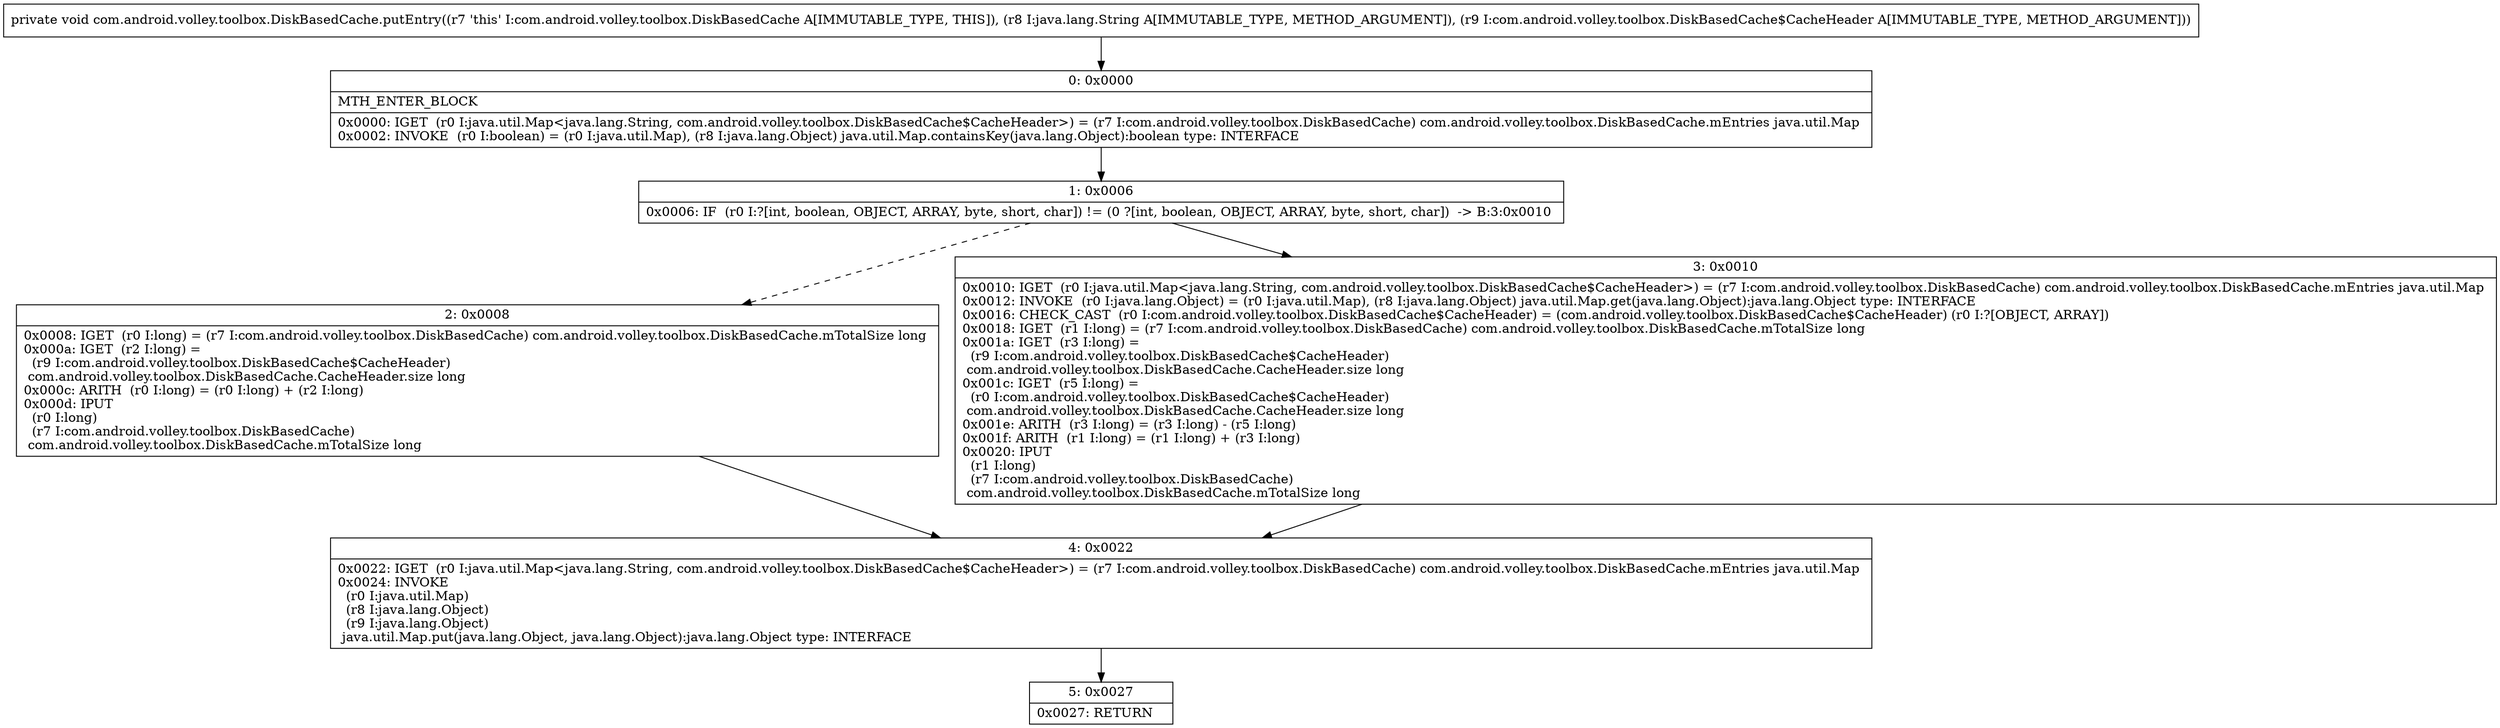 digraph "CFG forcom.android.volley.toolbox.DiskBasedCache.putEntry(Ljava\/lang\/String;Lcom\/android\/volley\/toolbox\/DiskBasedCache$CacheHeader;)V" {
Node_0 [shape=record,label="{0\:\ 0x0000|MTH_ENTER_BLOCK\l|0x0000: IGET  (r0 I:java.util.Map\<java.lang.String, com.android.volley.toolbox.DiskBasedCache$CacheHeader\>) = (r7 I:com.android.volley.toolbox.DiskBasedCache) com.android.volley.toolbox.DiskBasedCache.mEntries java.util.Map \l0x0002: INVOKE  (r0 I:boolean) = (r0 I:java.util.Map), (r8 I:java.lang.Object) java.util.Map.containsKey(java.lang.Object):boolean type: INTERFACE \l}"];
Node_1 [shape=record,label="{1\:\ 0x0006|0x0006: IF  (r0 I:?[int, boolean, OBJECT, ARRAY, byte, short, char]) != (0 ?[int, boolean, OBJECT, ARRAY, byte, short, char])  \-\> B:3:0x0010 \l}"];
Node_2 [shape=record,label="{2\:\ 0x0008|0x0008: IGET  (r0 I:long) = (r7 I:com.android.volley.toolbox.DiskBasedCache) com.android.volley.toolbox.DiskBasedCache.mTotalSize long \l0x000a: IGET  (r2 I:long) = \l  (r9 I:com.android.volley.toolbox.DiskBasedCache$CacheHeader)\l com.android.volley.toolbox.DiskBasedCache.CacheHeader.size long \l0x000c: ARITH  (r0 I:long) = (r0 I:long) + (r2 I:long) \l0x000d: IPUT  \l  (r0 I:long)\l  (r7 I:com.android.volley.toolbox.DiskBasedCache)\l com.android.volley.toolbox.DiskBasedCache.mTotalSize long \l}"];
Node_3 [shape=record,label="{3\:\ 0x0010|0x0010: IGET  (r0 I:java.util.Map\<java.lang.String, com.android.volley.toolbox.DiskBasedCache$CacheHeader\>) = (r7 I:com.android.volley.toolbox.DiskBasedCache) com.android.volley.toolbox.DiskBasedCache.mEntries java.util.Map \l0x0012: INVOKE  (r0 I:java.lang.Object) = (r0 I:java.util.Map), (r8 I:java.lang.Object) java.util.Map.get(java.lang.Object):java.lang.Object type: INTERFACE \l0x0016: CHECK_CAST  (r0 I:com.android.volley.toolbox.DiskBasedCache$CacheHeader) = (com.android.volley.toolbox.DiskBasedCache$CacheHeader) (r0 I:?[OBJECT, ARRAY]) \l0x0018: IGET  (r1 I:long) = (r7 I:com.android.volley.toolbox.DiskBasedCache) com.android.volley.toolbox.DiskBasedCache.mTotalSize long \l0x001a: IGET  (r3 I:long) = \l  (r9 I:com.android.volley.toolbox.DiskBasedCache$CacheHeader)\l com.android.volley.toolbox.DiskBasedCache.CacheHeader.size long \l0x001c: IGET  (r5 I:long) = \l  (r0 I:com.android.volley.toolbox.DiskBasedCache$CacheHeader)\l com.android.volley.toolbox.DiskBasedCache.CacheHeader.size long \l0x001e: ARITH  (r3 I:long) = (r3 I:long) \- (r5 I:long) \l0x001f: ARITH  (r1 I:long) = (r1 I:long) + (r3 I:long) \l0x0020: IPUT  \l  (r1 I:long)\l  (r7 I:com.android.volley.toolbox.DiskBasedCache)\l com.android.volley.toolbox.DiskBasedCache.mTotalSize long \l}"];
Node_4 [shape=record,label="{4\:\ 0x0022|0x0022: IGET  (r0 I:java.util.Map\<java.lang.String, com.android.volley.toolbox.DiskBasedCache$CacheHeader\>) = (r7 I:com.android.volley.toolbox.DiskBasedCache) com.android.volley.toolbox.DiskBasedCache.mEntries java.util.Map \l0x0024: INVOKE  \l  (r0 I:java.util.Map)\l  (r8 I:java.lang.Object)\l  (r9 I:java.lang.Object)\l java.util.Map.put(java.lang.Object, java.lang.Object):java.lang.Object type: INTERFACE \l}"];
Node_5 [shape=record,label="{5\:\ 0x0027|0x0027: RETURN   \l}"];
MethodNode[shape=record,label="{private void com.android.volley.toolbox.DiskBasedCache.putEntry((r7 'this' I:com.android.volley.toolbox.DiskBasedCache A[IMMUTABLE_TYPE, THIS]), (r8 I:java.lang.String A[IMMUTABLE_TYPE, METHOD_ARGUMENT]), (r9 I:com.android.volley.toolbox.DiskBasedCache$CacheHeader A[IMMUTABLE_TYPE, METHOD_ARGUMENT])) }"];
MethodNode -> Node_0;
Node_0 -> Node_1;
Node_1 -> Node_2[style=dashed];
Node_1 -> Node_3;
Node_2 -> Node_4;
Node_3 -> Node_4;
Node_4 -> Node_5;
}

